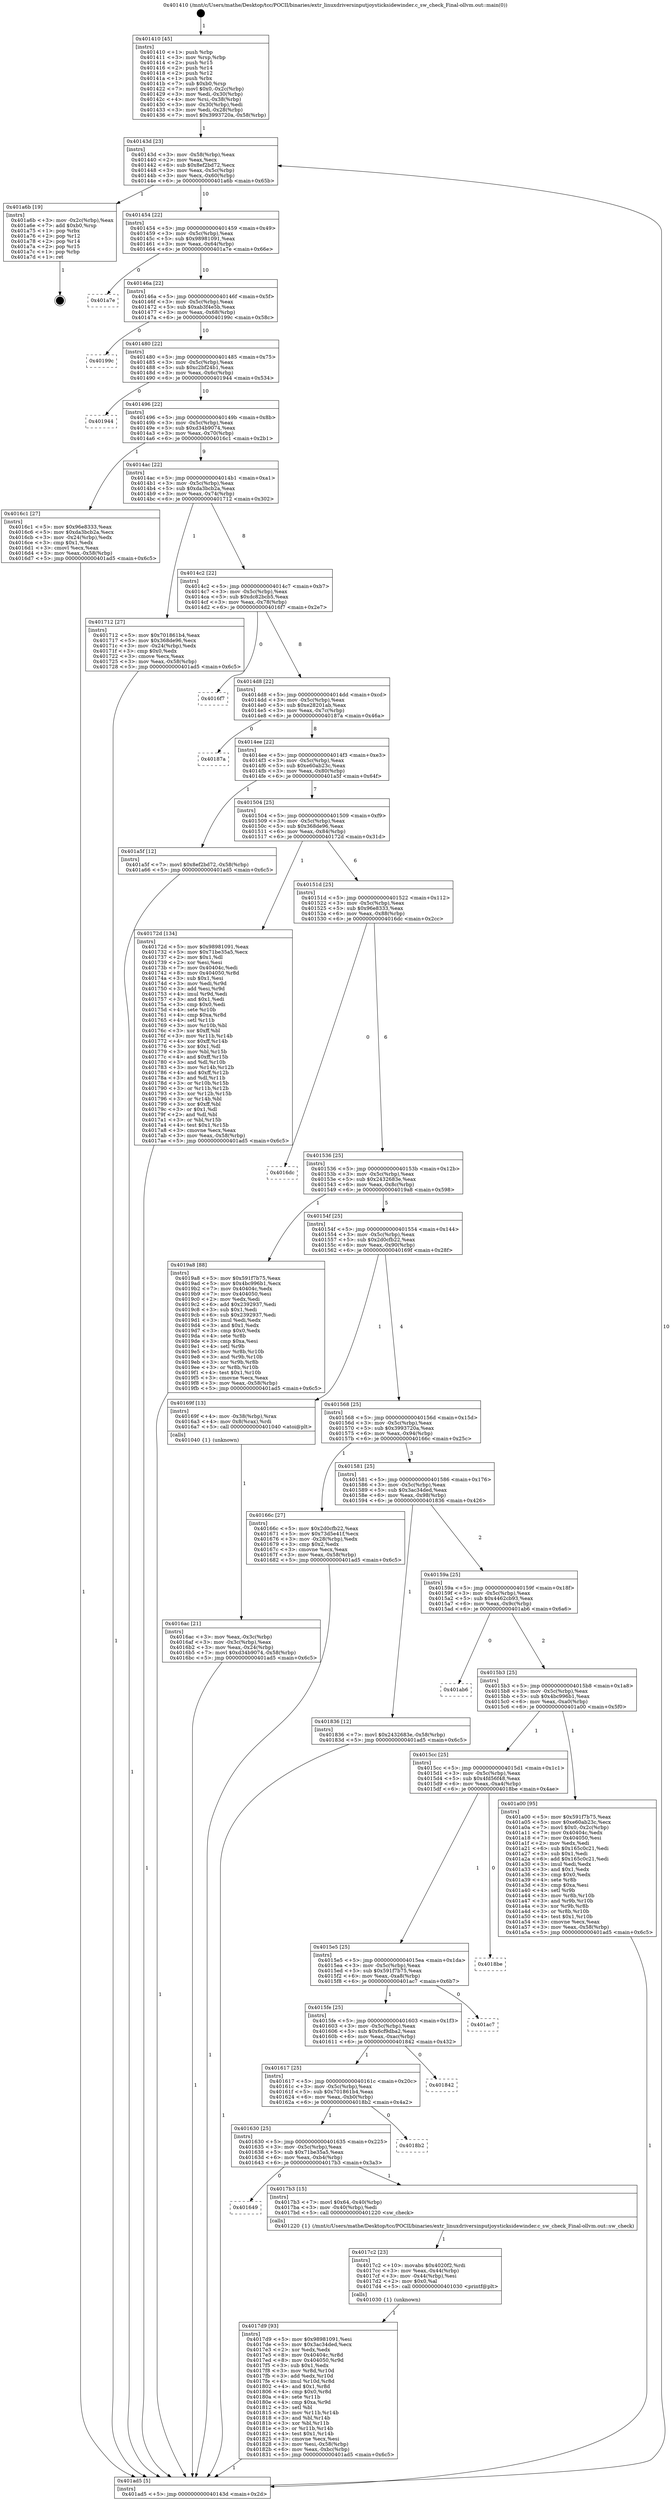 digraph "0x401410" {
  label = "0x401410 (/mnt/c/Users/mathe/Desktop/tcc/POCII/binaries/extr_linuxdriversinputjoysticksidewinder.c_sw_check_Final-ollvm.out::main(0))"
  labelloc = "t"
  node[shape=record]

  Entry [label="",width=0.3,height=0.3,shape=circle,fillcolor=black,style=filled]
  "0x40143d" [label="{
     0x40143d [23]\l
     | [instrs]\l
     &nbsp;&nbsp;0x40143d \<+3\>: mov -0x58(%rbp),%eax\l
     &nbsp;&nbsp;0x401440 \<+2\>: mov %eax,%ecx\l
     &nbsp;&nbsp;0x401442 \<+6\>: sub $0x8ef2bd72,%ecx\l
     &nbsp;&nbsp;0x401448 \<+3\>: mov %eax,-0x5c(%rbp)\l
     &nbsp;&nbsp;0x40144b \<+3\>: mov %ecx,-0x60(%rbp)\l
     &nbsp;&nbsp;0x40144e \<+6\>: je 0000000000401a6b \<main+0x65b\>\l
  }"]
  "0x401a6b" [label="{
     0x401a6b [19]\l
     | [instrs]\l
     &nbsp;&nbsp;0x401a6b \<+3\>: mov -0x2c(%rbp),%eax\l
     &nbsp;&nbsp;0x401a6e \<+7\>: add $0xb0,%rsp\l
     &nbsp;&nbsp;0x401a75 \<+1\>: pop %rbx\l
     &nbsp;&nbsp;0x401a76 \<+2\>: pop %r12\l
     &nbsp;&nbsp;0x401a78 \<+2\>: pop %r14\l
     &nbsp;&nbsp;0x401a7a \<+2\>: pop %r15\l
     &nbsp;&nbsp;0x401a7c \<+1\>: pop %rbp\l
     &nbsp;&nbsp;0x401a7d \<+1\>: ret\l
  }"]
  "0x401454" [label="{
     0x401454 [22]\l
     | [instrs]\l
     &nbsp;&nbsp;0x401454 \<+5\>: jmp 0000000000401459 \<main+0x49\>\l
     &nbsp;&nbsp;0x401459 \<+3\>: mov -0x5c(%rbp),%eax\l
     &nbsp;&nbsp;0x40145c \<+5\>: sub $0x98981091,%eax\l
     &nbsp;&nbsp;0x401461 \<+3\>: mov %eax,-0x64(%rbp)\l
     &nbsp;&nbsp;0x401464 \<+6\>: je 0000000000401a7e \<main+0x66e\>\l
  }"]
  Exit [label="",width=0.3,height=0.3,shape=circle,fillcolor=black,style=filled,peripheries=2]
  "0x401a7e" [label="{
     0x401a7e\l
  }", style=dashed]
  "0x40146a" [label="{
     0x40146a [22]\l
     | [instrs]\l
     &nbsp;&nbsp;0x40146a \<+5\>: jmp 000000000040146f \<main+0x5f\>\l
     &nbsp;&nbsp;0x40146f \<+3\>: mov -0x5c(%rbp),%eax\l
     &nbsp;&nbsp;0x401472 \<+5\>: sub $0xab3f4e5b,%eax\l
     &nbsp;&nbsp;0x401477 \<+3\>: mov %eax,-0x68(%rbp)\l
     &nbsp;&nbsp;0x40147a \<+6\>: je 000000000040199c \<main+0x58c\>\l
  }"]
  "0x4017d9" [label="{
     0x4017d9 [93]\l
     | [instrs]\l
     &nbsp;&nbsp;0x4017d9 \<+5\>: mov $0x98981091,%esi\l
     &nbsp;&nbsp;0x4017de \<+5\>: mov $0x3ac34ded,%ecx\l
     &nbsp;&nbsp;0x4017e3 \<+2\>: xor %edx,%edx\l
     &nbsp;&nbsp;0x4017e5 \<+8\>: mov 0x40404c,%r8d\l
     &nbsp;&nbsp;0x4017ed \<+8\>: mov 0x404050,%r9d\l
     &nbsp;&nbsp;0x4017f5 \<+3\>: sub $0x1,%edx\l
     &nbsp;&nbsp;0x4017f8 \<+3\>: mov %r8d,%r10d\l
     &nbsp;&nbsp;0x4017fb \<+3\>: add %edx,%r10d\l
     &nbsp;&nbsp;0x4017fe \<+4\>: imul %r10d,%r8d\l
     &nbsp;&nbsp;0x401802 \<+4\>: and $0x1,%r8d\l
     &nbsp;&nbsp;0x401806 \<+4\>: cmp $0x0,%r8d\l
     &nbsp;&nbsp;0x40180a \<+4\>: sete %r11b\l
     &nbsp;&nbsp;0x40180e \<+4\>: cmp $0xa,%r9d\l
     &nbsp;&nbsp;0x401812 \<+3\>: setl %bl\l
     &nbsp;&nbsp;0x401815 \<+3\>: mov %r11b,%r14b\l
     &nbsp;&nbsp;0x401818 \<+3\>: and %bl,%r14b\l
     &nbsp;&nbsp;0x40181b \<+3\>: xor %bl,%r11b\l
     &nbsp;&nbsp;0x40181e \<+3\>: or %r11b,%r14b\l
     &nbsp;&nbsp;0x401821 \<+4\>: test $0x1,%r14b\l
     &nbsp;&nbsp;0x401825 \<+3\>: cmovne %ecx,%esi\l
     &nbsp;&nbsp;0x401828 \<+3\>: mov %esi,-0x58(%rbp)\l
     &nbsp;&nbsp;0x40182b \<+6\>: mov %eax,-0xbc(%rbp)\l
     &nbsp;&nbsp;0x401831 \<+5\>: jmp 0000000000401ad5 \<main+0x6c5\>\l
  }"]
  "0x40199c" [label="{
     0x40199c\l
  }", style=dashed]
  "0x401480" [label="{
     0x401480 [22]\l
     | [instrs]\l
     &nbsp;&nbsp;0x401480 \<+5\>: jmp 0000000000401485 \<main+0x75\>\l
     &nbsp;&nbsp;0x401485 \<+3\>: mov -0x5c(%rbp),%eax\l
     &nbsp;&nbsp;0x401488 \<+5\>: sub $0xc2bf24b1,%eax\l
     &nbsp;&nbsp;0x40148d \<+3\>: mov %eax,-0x6c(%rbp)\l
     &nbsp;&nbsp;0x401490 \<+6\>: je 0000000000401944 \<main+0x534\>\l
  }"]
  "0x4017c2" [label="{
     0x4017c2 [23]\l
     | [instrs]\l
     &nbsp;&nbsp;0x4017c2 \<+10\>: movabs $0x4020f2,%rdi\l
     &nbsp;&nbsp;0x4017cc \<+3\>: mov %eax,-0x44(%rbp)\l
     &nbsp;&nbsp;0x4017cf \<+3\>: mov -0x44(%rbp),%esi\l
     &nbsp;&nbsp;0x4017d2 \<+2\>: mov $0x0,%al\l
     &nbsp;&nbsp;0x4017d4 \<+5\>: call 0000000000401030 \<printf@plt\>\l
     | [calls]\l
     &nbsp;&nbsp;0x401030 \{1\} (unknown)\l
  }"]
  "0x401944" [label="{
     0x401944\l
  }", style=dashed]
  "0x401496" [label="{
     0x401496 [22]\l
     | [instrs]\l
     &nbsp;&nbsp;0x401496 \<+5\>: jmp 000000000040149b \<main+0x8b\>\l
     &nbsp;&nbsp;0x40149b \<+3\>: mov -0x5c(%rbp),%eax\l
     &nbsp;&nbsp;0x40149e \<+5\>: sub $0xd34b9074,%eax\l
     &nbsp;&nbsp;0x4014a3 \<+3\>: mov %eax,-0x70(%rbp)\l
     &nbsp;&nbsp;0x4014a6 \<+6\>: je 00000000004016c1 \<main+0x2b1\>\l
  }"]
  "0x401649" [label="{
     0x401649\l
  }", style=dashed]
  "0x4016c1" [label="{
     0x4016c1 [27]\l
     | [instrs]\l
     &nbsp;&nbsp;0x4016c1 \<+5\>: mov $0x96e8333,%eax\l
     &nbsp;&nbsp;0x4016c6 \<+5\>: mov $0xda3bcb2a,%ecx\l
     &nbsp;&nbsp;0x4016cb \<+3\>: mov -0x24(%rbp),%edx\l
     &nbsp;&nbsp;0x4016ce \<+3\>: cmp $0x1,%edx\l
     &nbsp;&nbsp;0x4016d1 \<+3\>: cmovl %ecx,%eax\l
     &nbsp;&nbsp;0x4016d4 \<+3\>: mov %eax,-0x58(%rbp)\l
     &nbsp;&nbsp;0x4016d7 \<+5\>: jmp 0000000000401ad5 \<main+0x6c5\>\l
  }"]
  "0x4014ac" [label="{
     0x4014ac [22]\l
     | [instrs]\l
     &nbsp;&nbsp;0x4014ac \<+5\>: jmp 00000000004014b1 \<main+0xa1\>\l
     &nbsp;&nbsp;0x4014b1 \<+3\>: mov -0x5c(%rbp),%eax\l
     &nbsp;&nbsp;0x4014b4 \<+5\>: sub $0xda3bcb2a,%eax\l
     &nbsp;&nbsp;0x4014b9 \<+3\>: mov %eax,-0x74(%rbp)\l
     &nbsp;&nbsp;0x4014bc \<+6\>: je 0000000000401712 \<main+0x302\>\l
  }"]
  "0x4017b3" [label="{
     0x4017b3 [15]\l
     | [instrs]\l
     &nbsp;&nbsp;0x4017b3 \<+7\>: movl $0x64,-0x40(%rbp)\l
     &nbsp;&nbsp;0x4017ba \<+3\>: mov -0x40(%rbp),%edi\l
     &nbsp;&nbsp;0x4017bd \<+5\>: call 0000000000401220 \<sw_check\>\l
     | [calls]\l
     &nbsp;&nbsp;0x401220 \{1\} (/mnt/c/Users/mathe/Desktop/tcc/POCII/binaries/extr_linuxdriversinputjoysticksidewinder.c_sw_check_Final-ollvm.out::sw_check)\l
  }"]
  "0x401712" [label="{
     0x401712 [27]\l
     | [instrs]\l
     &nbsp;&nbsp;0x401712 \<+5\>: mov $0x701861b4,%eax\l
     &nbsp;&nbsp;0x401717 \<+5\>: mov $0x368de96,%ecx\l
     &nbsp;&nbsp;0x40171c \<+3\>: mov -0x24(%rbp),%edx\l
     &nbsp;&nbsp;0x40171f \<+3\>: cmp $0x0,%edx\l
     &nbsp;&nbsp;0x401722 \<+3\>: cmove %ecx,%eax\l
     &nbsp;&nbsp;0x401725 \<+3\>: mov %eax,-0x58(%rbp)\l
     &nbsp;&nbsp;0x401728 \<+5\>: jmp 0000000000401ad5 \<main+0x6c5\>\l
  }"]
  "0x4014c2" [label="{
     0x4014c2 [22]\l
     | [instrs]\l
     &nbsp;&nbsp;0x4014c2 \<+5\>: jmp 00000000004014c7 \<main+0xb7\>\l
     &nbsp;&nbsp;0x4014c7 \<+3\>: mov -0x5c(%rbp),%eax\l
     &nbsp;&nbsp;0x4014ca \<+5\>: sub $0xdc82bcb5,%eax\l
     &nbsp;&nbsp;0x4014cf \<+3\>: mov %eax,-0x78(%rbp)\l
     &nbsp;&nbsp;0x4014d2 \<+6\>: je 00000000004016f7 \<main+0x2e7\>\l
  }"]
  "0x401630" [label="{
     0x401630 [25]\l
     | [instrs]\l
     &nbsp;&nbsp;0x401630 \<+5\>: jmp 0000000000401635 \<main+0x225\>\l
     &nbsp;&nbsp;0x401635 \<+3\>: mov -0x5c(%rbp),%eax\l
     &nbsp;&nbsp;0x401638 \<+5\>: sub $0x71be35a5,%eax\l
     &nbsp;&nbsp;0x40163d \<+6\>: mov %eax,-0xb4(%rbp)\l
     &nbsp;&nbsp;0x401643 \<+6\>: je 00000000004017b3 \<main+0x3a3\>\l
  }"]
  "0x4016f7" [label="{
     0x4016f7\l
  }", style=dashed]
  "0x4014d8" [label="{
     0x4014d8 [22]\l
     | [instrs]\l
     &nbsp;&nbsp;0x4014d8 \<+5\>: jmp 00000000004014dd \<main+0xcd\>\l
     &nbsp;&nbsp;0x4014dd \<+3\>: mov -0x5c(%rbp),%eax\l
     &nbsp;&nbsp;0x4014e0 \<+5\>: sub $0xe28201ab,%eax\l
     &nbsp;&nbsp;0x4014e5 \<+3\>: mov %eax,-0x7c(%rbp)\l
     &nbsp;&nbsp;0x4014e8 \<+6\>: je 000000000040187a \<main+0x46a\>\l
  }"]
  "0x4018b2" [label="{
     0x4018b2\l
  }", style=dashed]
  "0x40187a" [label="{
     0x40187a\l
  }", style=dashed]
  "0x4014ee" [label="{
     0x4014ee [22]\l
     | [instrs]\l
     &nbsp;&nbsp;0x4014ee \<+5\>: jmp 00000000004014f3 \<main+0xe3\>\l
     &nbsp;&nbsp;0x4014f3 \<+3\>: mov -0x5c(%rbp),%eax\l
     &nbsp;&nbsp;0x4014f6 \<+5\>: sub $0xe60ab23c,%eax\l
     &nbsp;&nbsp;0x4014fb \<+3\>: mov %eax,-0x80(%rbp)\l
     &nbsp;&nbsp;0x4014fe \<+6\>: je 0000000000401a5f \<main+0x64f\>\l
  }"]
  "0x401617" [label="{
     0x401617 [25]\l
     | [instrs]\l
     &nbsp;&nbsp;0x401617 \<+5\>: jmp 000000000040161c \<main+0x20c\>\l
     &nbsp;&nbsp;0x40161c \<+3\>: mov -0x5c(%rbp),%eax\l
     &nbsp;&nbsp;0x40161f \<+5\>: sub $0x701861b4,%eax\l
     &nbsp;&nbsp;0x401624 \<+6\>: mov %eax,-0xb0(%rbp)\l
     &nbsp;&nbsp;0x40162a \<+6\>: je 00000000004018b2 \<main+0x4a2\>\l
  }"]
  "0x401a5f" [label="{
     0x401a5f [12]\l
     | [instrs]\l
     &nbsp;&nbsp;0x401a5f \<+7\>: movl $0x8ef2bd72,-0x58(%rbp)\l
     &nbsp;&nbsp;0x401a66 \<+5\>: jmp 0000000000401ad5 \<main+0x6c5\>\l
  }"]
  "0x401504" [label="{
     0x401504 [25]\l
     | [instrs]\l
     &nbsp;&nbsp;0x401504 \<+5\>: jmp 0000000000401509 \<main+0xf9\>\l
     &nbsp;&nbsp;0x401509 \<+3\>: mov -0x5c(%rbp),%eax\l
     &nbsp;&nbsp;0x40150c \<+5\>: sub $0x368de96,%eax\l
     &nbsp;&nbsp;0x401511 \<+6\>: mov %eax,-0x84(%rbp)\l
     &nbsp;&nbsp;0x401517 \<+6\>: je 000000000040172d \<main+0x31d\>\l
  }"]
  "0x401842" [label="{
     0x401842\l
  }", style=dashed]
  "0x40172d" [label="{
     0x40172d [134]\l
     | [instrs]\l
     &nbsp;&nbsp;0x40172d \<+5\>: mov $0x98981091,%eax\l
     &nbsp;&nbsp;0x401732 \<+5\>: mov $0x71be35a5,%ecx\l
     &nbsp;&nbsp;0x401737 \<+2\>: mov $0x1,%dl\l
     &nbsp;&nbsp;0x401739 \<+2\>: xor %esi,%esi\l
     &nbsp;&nbsp;0x40173b \<+7\>: mov 0x40404c,%edi\l
     &nbsp;&nbsp;0x401742 \<+8\>: mov 0x404050,%r8d\l
     &nbsp;&nbsp;0x40174a \<+3\>: sub $0x1,%esi\l
     &nbsp;&nbsp;0x40174d \<+3\>: mov %edi,%r9d\l
     &nbsp;&nbsp;0x401750 \<+3\>: add %esi,%r9d\l
     &nbsp;&nbsp;0x401753 \<+4\>: imul %r9d,%edi\l
     &nbsp;&nbsp;0x401757 \<+3\>: and $0x1,%edi\l
     &nbsp;&nbsp;0x40175a \<+3\>: cmp $0x0,%edi\l
     &nbsp;&nbsp;0x40175d \<+4\>: sete %r10b\l
     &nbsp;&nbsp;0x401761 \<+4\>: cmp $0xa,%r8d\l
     &nbsp;&nbsp;0x401765 \<+4\>: setl %r11b\l
     &nbsp;&nbsp;0x401769 \<+3\>: mov %r10b,%bl\l
     &nbsp;&nbsp;0x40176c \<+3\>: xor $0xff,%bl\l
     &nbsp;&nbsp;0x40176f \<+3\>: mov %r11b,%r14b\l
     &nbsp;&nbsp;0x401772 \<+4\>: xor $0xff,%r14b\l
     &nbsp;&nbsp;0x401776 \<+3\>: xor $0x1,%dl\l
     &nbsp;&nbsp;0x401779 \<+3\>: mov %bl,%r15b\l
     &nbsp;&nbsp;0x40177c \<+4\>: and $0xff,%r15b\l
     &nbsp;&nbsp;0x401780 \<+3\>: and %dl,%r10b\l
     &nbsp;&nbsp;0x401783 \<+3\>: mov %r14b,%r12b\l
     &nbsp;&nbsp;0x401786 \<+4\>: and $0xff,%r12b\l
     &nbsp;&nbsp;0x40178a \<+3\>: and %dl,%r11b\l
     &nbsp;&nbsp;0x40178d \<+3\>: or %r10b,%r15b\l
     &nbsp;&nbsp;0x401790 \<+3\>: or %r11b,%r12b\l
     &nbsp;&nbsp;0x401793 \<+3\>: xor %r12b,%r15b\l
     &nbsp;&nbsp;0x401796 \<+3\>: or %r14b,%bl\l
     &nbsp;&nbsp;0x401799 \<+3\>: xor $0xff,%bl\l
     &nbsp;&nbsp;0x40179c \<+3\>: or $0x1,%dl\l
     &nbsp;&nbsp;0x40179f \<+2\>: and %dl,%bl\l
     &nbsp;&nbsp;0x4017a1 \<+3\>: or %bl,%r15b\l
     &nbsp;&nbsp;0x4017a4 \<+4\>: test $0x1,%r15b\l
     &nbsp;&nbsp;0x4017a8 \<+3\>: cmovne %ecx,%eax\l
     &nbsp;&nbsp;0x4017ab \<+3\>: mov %eax,-0x58(%rbp)\l
     &nbsp;&nbsp;0x4017ae \<+5\>: jmp 0000000000401ad5 \<main+0x6c5\>\l
  }"]
  "0x40151d" [label="{
     0x40151d [25]\l
     | [instrs]\l
     &nbsp;&nbsp;0x40151d \<+5\>: jmp 0000000000401522 \<main+0x112\>\l
     &nbsp;&nbsp;0x401522 \<+3\>: mov -0x5c(%rbp),%eax\l
     &nbsp;&nbsp;0x401525 \<+5\>: sub $0x96e8333,%eax\l
     &nbsp;&nbsp;0x40152a \<+6\>: mov %eax,-0x88(%rbp)\l
     &nbsp;&nbsp;0x401530 \<+6\>: je 00000000004016dc \<main+0x2cc\>\l
  }"]
  "0x4015fe" [label="{
     0x4015fe [25]\l
     | [instrs]\l
     &nbsp;&nbsp;0x4015fe \<+5\>: jmp 0000000000401603 \<main+0x1f3\>\l
     &nbsp;&nbsp;0x401603 \<+3\>: mov -0x5c(%rbp),%eax\l
     &nbsp;&nbsp;0x401606 \<+5\>: sub $0x6cf9dba2,%eax\l
     &nbsp;&nbsp;0x40160b \<+6\>: mov %eax,-0xac(%rbp)\l
     &nbsp;&nbsp;0x401611 \<+6\>: je 0000000000401842 \<main+0x432\>\l
  }"]
  "0x4016dc" [label="{
     0x4016dc\l
  }", style=dashed]
  "0x401536" [label="{
     0x401536 [25]\l
     | [instrs]\l
     &nbsp;&nbsp;0x401536 \<+5\>: jmp 000000000040153b \<main+0x12b\>\l
     &nbsp;&nbsp;0x40153b \<+3\>: mov -0x5c(%rbp),%eax\l
     &nbsp;&nbsp;0x40153e \<+5\>: sub $0x2432683e,%eax\l
     &nbsp;&nbsp;0x401543 \<+6\>: mov %eax,-0x8c(%rbp)\l
     &nbsp;&nbsp;0x401549 \<+6\>: je 00000000004019a8 \<main+0x598\>\l
  }"]
  "0x401ac7" [label="{
     0x401ac7\l
  }", style=dashed]
  "0x4019a8" [label="{
     0x4019a8 [88]\l
     | [instrs]\l
     &nbsp;&nbsp;0x4019a8 \<+5\>: mov $0x591f7b75,%eax\l
     &nbsp;&nbsp;0x4019ad \<+5\>: mov $0x4bc996b1,%ecx\l
     &nbsp;&nbsp;0x4019b2 \<+7\>: mov 0x40404c,%edx\l
     &nbsp;&nbsp;0x4019b9 \<+7\>: mov 0x404050,%esi\l
     &nbsp;&nbsp;0x4019c0 \<+2\>: mov %edx,%edi\l
     &nbsp;&nbsp;0x4019c2 \<+6\>: add $0x2392937,%edi\l
     &nbsp;&nbsp;0x4019c8 \<+3\>: sub $0x1,%edi\l
     &nbsp;&nbsp;0x4019cb \<+6\>: sub $0x2392937,%edi\l
     &nbsp;&nbsp;0x4019d1 \<+3\>: imul %edi,%edx\l
     &nbsp;&nbsp;0x4019d4 \<+3\>: and $0x1,%edx\l
     &nbsp;&nbsp;0x4019d7 \<+3\>: cmp $0x0,%edx\l
     &nbsp;&nbsp;0x4019da \<+4\>: sete %r8b\l
     &nbsp;&nbsp;0x4019de \<+3\>: cmp $0xa,%esi\l
     &nbsp;&nbsp;0x4019e1 \<+4\>: setl %r9b\l
     &nbsp;&nbsp;0x4019e5 \<+3\>: mov %r8b,%r10b\l
     &nbsp;&nbsp;0x4019e8 \<+3\>: and %r9b,%r10b\l
     &nbsp;&nbsp;0x4019eb \<+3\>: xor %r9b,%r8b\l
     &nbsp;&nbsp;0x4019ee \<+3\>: or %r8b,%r10b\l
     &nbsp;&nbsp;0x4019f1 \<+4\>: test $0x1,%r10b\l
     &nbsp;&nbsp;0x4019f5 \<+3\>: cmovne %ecx,%eax\l
     &nbsp;&nbsp;0x4019f8 \<+3\>: mov %eax,-0x58(%rbp)\l
     &nbsp;&nbsp;0x4019fb \<+5\>: jmp 0000000000401ad5 \<main+0x6c5\>\l
  }"]
  "0x40154f" [label="{
     0x40154f [25]\l
     | [instrs]\l
     &nbsp;&nbsp;0x40154f \<+5\>: jmp 0000000000401554 \<main+0x144\>\l
     &nbsp;&nbsp;0x401554 \<+3\>: mov -0x5c(%rbp),%eax\l
     &nbsp;&nbsp;0x401557 \<+5\>: sub $0x2d0cfb22,%eax\l
     &nbsp;&nbsp;0x40155c \<+6\>: mov %eax,-0x90(%rbp)\l
     &nbsp;&nbsp;0x401562 \<+6\>: je 000000000040169f \<main+0x28f\>\l
  }"]
  "0x4015e5" [label="{
     0x4015e5 [25]\l
     | [instrs]\l
     &nbsp;&nbsp;0x4015e5 \<+5\>: jmp 00000000004015ea \<main+0x1da\>\l
     &nbsp;&nbsp;0x4015ea \<+3\>: mov -0x5c(%rbp),%eax\l
     &nbsp;&nbsp;0x4015ed \<+5\>: sub $0x591f7b75,%eax\l
     &nbsp;&nbsp;0x4015f2 \<+6\>: mov %eax,-0xa8(%rbp)\l
     &nbsp;&nbsp;0x4015f8 \<+6\>: je 0000000000401ac7 \<main+0x6b7\>\l
  }"]
  "0x40169f" [label="{
     0x40169f [13]\l
     | [instrs]\l
     &nbsp;&nbsp;0x40169f \<+4\>: mov -0x38(%rbp),%rax\l
     &nbsp;&nbsp;0x4016a3 \<+4\>: mov 0x8(%rax),%rdi\l
     &nbsp;&nbsp;0x4016a7 \<+5\>: call 0000000000401040 \<atoi@plt\>\l
     | [calls]\l
     &nbsp;&nbsp;0x401040 \{1\} (unknown)\l
  }"]
  "0x401568" [label="{
     0x401568 [25]\l
     | [instrs]\l
     &nbsp;&nbsp;0x401568 \<+5\>: jmp 000000000040156d \<main+0x15d\>\l
     &nbsp;&nbsp;0x40156d \<+3\>: mov -0x5c(%rbp),%eax\l
     &nbsp;&nbsp;0x401570 \<+5\>: sub $0x3993720a,%eax\l
     &nbsp;&nbsp;0x401575 \<+6\>: mov %eax,-0x94(%rbp)\l
     &nbsp;&nbsp;0x40157b \<+6\>: je 000000000040166c \<main+0x25c\>\l
  }"]
  "0x4018be" [label="{
     0x4018be\l
  }", style=dashed]
  "0x40166c" [label="{
     0x40166c [27]\l
     | [instrs]\l
     &nbsp;&nbsp;0x40166c \<+5\>: mov $0x2d0cfb22,%eax\l
     &nbsp;&nbsp;0x401671 \<+5\>: mov $0x73d5e41f,%ecx\l
     &nbsp;&nbsp;0x401676 \<+3\>: mov -0x28(%rbp),%edx\l
     &nbsp;&nbsp;0x401679 \<+3\>: cmp $0x2,%edx\l
     &nbsp;&nbsp;0x40167c \<+3\>: cmovne %ecx,%eax\l
     &nbsp;&nbsp;0x40167f \<+3\>: mov %eax,-0x58(%rbp)\l
     &nbsp;&nbsp;0x401682 \<+5\>: jmp 0000000000401ad5 \<main+0x6c5\>\l
  }"]
  "0x401581" [label="{
     0x401581 [25]\l
     | [instrs]\l
     &nbsp;&nbsp;0x401581 \<+5\>: jmp 0000000000401586 \<main+0x176\>\l
     &nbsp;&nbsp;0x401586 \<+3\>: mov -0x5c(%rbp),%eax\l
     &nbsp;&nbsp;0x401589 \<+5\>: sub $0x3ac34ded,%eax\l
     &nbsp;&nbsp;0x40158e \<+6\>: mov %eax,-0x98(%rbp)\l
     &nbsp;&nbsp;0x401594 \<+6\>: je 0000000000401836 \<main+0x426\>\l
  }"]
  "0x401ad5" [label="{
     0x401ad5 [5]\l
     | [instrs]\l
     &nbsp;&nbsp;0x401ad5 \<+5\>: jmp 000000000040143d \<main+0x2d\>\l
  }"]
  "0x401410" [label="{
     0x401410 [45]\l
     | [instrs]\l
     &nbsp;&nbsp;0x401410 \<+1\>: push %rbp\l
     &nbsp;&nbsp;0x401411 \<+3\>: mov %rsp,%rbp\l
     &nbsp;&nbsp;0x401414 \<+2\>: push %r15\l
     &nbsp;&nbsp;0x401416 \<+2\>: push %r14\l
     &nbsp;&nbsp;0x401418 \<+2\>: push %r12\l
     &nbsp;&nbsp;0x40141a \<+1\>: push %rbx\l
     &nbsp;&nbsp;0x40141b \<+7\>: sub $0xb0,%rsp\l
     &nbsp;&nbsp;0x401422 \<+7\>: movl $0x0,-0x2c(%rbp)\l
     &nbsp;&nbsp;0x401429 \<+3\>: mov %edi,-0x30(%rbp)\l
     &nbsp;&nbsp;0x40142c \<+4\>: mov %rsi,-0x38(%rbp)\l
     &nbsp;&nbsp;0x401430 \<+3\>: mov -0x30(%rbp),%edi\l
     &nbsp;&nbsp;0x401433 \<+3\>: mov %edi,-0x28(%rbp)\l
     &nbsp;&nbsp;0x401436 \<+7\>: movl $0x3993720a,-0x58(%rbp)\l
  }"]
  "0x4016ac" [label="{
     0x4016ac [21]\l
     | [instrs]\l
     &nbsp;&nbsp;0x4016ac \<+3\>: mov %eax,-0x3c(%rbp)\l
     &nbsp;&nbsp;0x4016af \<+3\>: mov -0x3c(%rbp),%eax\l
     &nbsp;&nbsp;0x4016b2 \<+3\>: mov %eax,-0x24(%rbp)\l
     &nbsp;&nbsp;0x4016b5 \<+7\>: movl $0xd34b9074,-0x58(%rbp)\l
     &nbsp;&nbsp;0x4016bc \<+5\>: jmp 0000000000401ad5 \<main+0x6c5\>\l
  }"]
  "0x4015cc" [label="{
     0x4015cc [25]\l
     | [instrs]\l
     &nbsp;&nbsp;0x4015cc \<+5\>: jmp 00000000004015d1 \<main+0x1c1\>\l
     &nbsp;&nbsp;0x4015d1 \<+3\>: mov -0x5c(%rbp),%eax\l
     &nbsp;&nbsp;0x4015d4 \<+5\>: sub $0x4fd56f48,%eax\l
     &nbsp;&nbsp;0x4015d9 \<+6\>: mov %eax,-0xa4(%rbp)\l
     &nbsp;&nbsp;0x4015df \<+6\>: je 00000000004018be \<main+0x4ae\>\l
  }"]
  "0x401836" [label="{
     0x401836 [12]\l
     | [instrs]\l
     &nbsp;&nbsp;0x401836 \<+7\>: movl $0x2432683e,-0x58(%rbp)\l
     &nbsp;&nbsp;0x40183d \<+5\>: jmp 0000000000401ad5 \<main+0x6c5\>\l
  }"]
  "0x40159a" [label="{
     0x40159a [25]\l
     | [instrs]\l
     &nbsp;&nbsp;0x40159a \<+5\>: jmp 000000000040159f \<main+0x18f\>\l
     &nbsp;&nbsp;0x40159f \<+3\>: mov -0x5c(%rbp),%eax\l
     &nbsp;&nbsp;0x4015a2 \<+5\>: sub $0x4462cb93,%eax\l
     &nbsp;&nbsp;0x4015a7 \<+6\>: mov %eax,-0x9c(%rbp)\l
     &nbsp;&nbsp;0x4015ad \<+6\>: je 0000000000401ab6 \<main+0x6a6\>\l
  }"]
  "0x401a00" [label="{
     0x401a00 [95]\l
     | [instrs]\l
     &nbsp;&nbsp;0x401a00 \<+5\>: mov $0x591f7b75,%eax\l
     &nbsp;&nbsp;0x401a05 \<+5\>: mov $0xe60ab23c,%ecx\l
     &nbsp;&nbsp;0x401a0a \<+7\>: movl $0x0,-0x2c(%rbp)\l
     &nbsp;&nbsp;0x401a11 \<+7\>: mov 0x40404c,%edx\l
     &nbsp;&nbsp;0x401a18 \<+7\>: mov 0x404050,%esi\l
     &nbsp;&nbsp;0x401a1f \<+2\>: mov %edx,%edi\l
     &nbsp;&nbsp;0x401a21 \<+6\>: sub $0x165c0c21,%edi\l
     &nbsp;&nbsp;0x401a27 \<+3\>: sub $0x1,%edi\l
     &nbsp;&nbsp;0x401a2a \<+6\>: add $0x165c0c21,%edi\l
     &nbsp;&nbsp;0x401a30 \<+3\>: imul %edi,%edx\l
     &nbsp;&nbsp;0x401a33 \<+3\>: and $0x1,%edx\l
     &nbsp;&nbsp;0x401a36 \<+3\>: cmp $0x0,%edx\l
     &nbsp;&nbsp;0x401a39 \<+4\>: sete %r8b\l
     &nbsp;&nbsp;0x401a3d \<+3\>: cmp $0xa,%esi\l
     &nbsp;&nbsp;0x401a40 \<+4\>: setl %r9b\l
     &nbsp;&nbsp;0x401a44 \<+3\>: mov %r8b,%r10b\l
     &nbsp;&nbsp;0x401a47 \<+3\>: and %r9b,%r10b\l
     &nbsp;&nbsp;0x401a4a \<+3\>: xor %r9b,%r8b\l
     &nbsp;&nbsp;0x401a4d \<+3\>: or %r8b,%r10b\l
     &nbsp;&nbsp;0x401a50 \<+4\>: test $0x1,%r10b\l
     &nbsp;&nbsp;0x401a54 \<+3\>: cmovne %ecx,%eax\l
     &nbsp;&nbsp;0x401a57 \<+3\>: mov %eax,-0x58(%rbp)\l
     &nbsp;&nbsp;0x401a5a \<+5\>: jmp 0000000000401ad5 \<main+0x6c5\>\l
  }"]
  "0x401ab6" [label="{
     0x401ab6\l
  }", style=dashed]
  "0x4015b3" [label="{
     0x4015b3 [25]\l
     | [instrs]\l
     &nbsp;&nbsp;0x4015b3 \<+5\>: jmp 00000000004015b8 \<main+0x1a8\>\l
     &nbsp;&nbsp;0x4015b8 \<+3\>: mov -0x5c(%rbp),%eax\l
     &nbsp;&nbsp;0x4015bb \<+5\>: sub $0x4bc996b1,%eax\l
     &nbsp;&nbsp;0x4015c0 \<+6\>: mov %eax,-0xa0(%rbp)\l
     &nbsp;&nbsp;0x4015c6 \<+6\>: je 0000000000401a00 \<main+0x5f0\>\l
  }"]
  Entry -> "0x401410" [label=" 1"]
  "0x40143d" -> "0x401a6b" [label=" 1"]
  "0x40143d" -> "0x401454" [label=" 10"]
  "0x401a6b" -> Exit [label=" 1"]
  "0x401454" -> "0x401a7e" [label=" 0"]
  "0x401454" -> "0x40146a" [label=" 10"]
  "0x401a5f" -> "0x401ad5" [label=" 1"]
  "0x40146a" -> "0x40199c" [label=" 0"]
  "0x40146a" -> "0x401480" [label=" 10"]
  "0x401a00" -> "0x401ad5" [label=" 1"]
  "0x401480" -> "0x401944" [label=" 0"]
  "0x401480" -> "0x401496" [label=" 10"]
  "0x4019a8" -> "0x401ad5" [label=" 1"]
  "0x401496" -> "0x4016c1" [label=" 1"]
  "0x401496" -> "0x4014ac" [label=" 9"]
  "0x401836" -> "0x401ad5" [label=" 1"]
  "0x4014ac" -> "0x401712" [label=" 1"]
  "0x4014ac" -> "0x4014c2" [label=" 8"]
  "0x4017d9" -> "0x401ad5" [label=" 1"]
  "0x4014c2" -> "0x4016f7" [label=" 0"]
  "0x4014c2" -> "0x4014d8" [label=" 8"]
  "0x4017b3" -> "0x4017c2" [label=" 1"]
  "0x4014d8" -> "0x40187a" [label=" 0"]
  "0x4014d8" -> "0x4014ee" [label=" 8"]
  "0x401630" -> "0x401649" [label=" 0"]
  "0x4014ee" -> "0x401a5f" [label=" 1"]
  "0x4014ee" -> "0x401504" [label=" 7"]
  "0x4017c2" -> "0x4017d9" [label=" 1"]
  "0x401504" -> "0x40172d" [label=" 1"]
  "0x401504" -> "0x40151d" [label=" 6"]
  "0x401617" -> "0x401630" [label=" 1"]
  "0x40151d" -> "0x4016dc" [label=" 0"]
  "0x40151d" -> "0x401536" [label=" 6"]
  "0x401630" -> "0x4017b3" [label=" 1"]
  "0x401536" -> "0x4019a8" [label=" 1"]
  "0x401536" -> "0x40154f" [label=" 5"]
  "0x4015fe" -> "0x401617" [label=" 1"]
  "0x40154f" -> "0x40169f" [label=" 1"]
  "0x40154f" -> "0x401568" [label=" 4"]
  "0x401617" -> "0x4018b2" [label=" 0"]
  "0x401568" -> "0x40166c" [label=" 1"]
  "0x401568" -> "0x401581" [label=" 3"]
  "0x40166c" -> "0x401ad5" [label=" 1"]
  "0x401410" -> "0x40143d" [label=" 1"]
  "0x401ad5" -> "0x40143d" [label=" 10"]
  "0x40169f" -> "0x4016ac" [label=" 1"]
  "0x4016ac" -> "0x401ad5" [label=" 1"]
  "0x4016c1" -> "0x401ad5" [label=" 1"]
  "0x401712" -> "0x401ad5" [label=" 1"]
  "0x40172d" -> "0x401ad5" [label=" 1"]
  "0x4015e5" -> "0x4015fe" [label=" 1"]
  "0x401581" -> "0x401836" [label=" 1"]
  "0x401581" -> "0x40159a" [label=" 2"]
  "0x4015fe" -> "0x401842" [label=" 0"]
  "0x40159a" -> "0x401ab6" [label=" 0"]
  "0x40159a" -> "0x4015b3" [label=" 2"]
  "0x4015cc" -> "0x4015e5" [label=" 1"]
  "0x4015b3" -> "0x401a00" [label=" 1"]
  "0x4015b3" -> "0x4015cc" [label=" 1"]
  "0x4015e5" -> "0x401ac7" [label=" 0"]
  "0x4015cc" -> "0x4018be" [label=" 0"]
}
